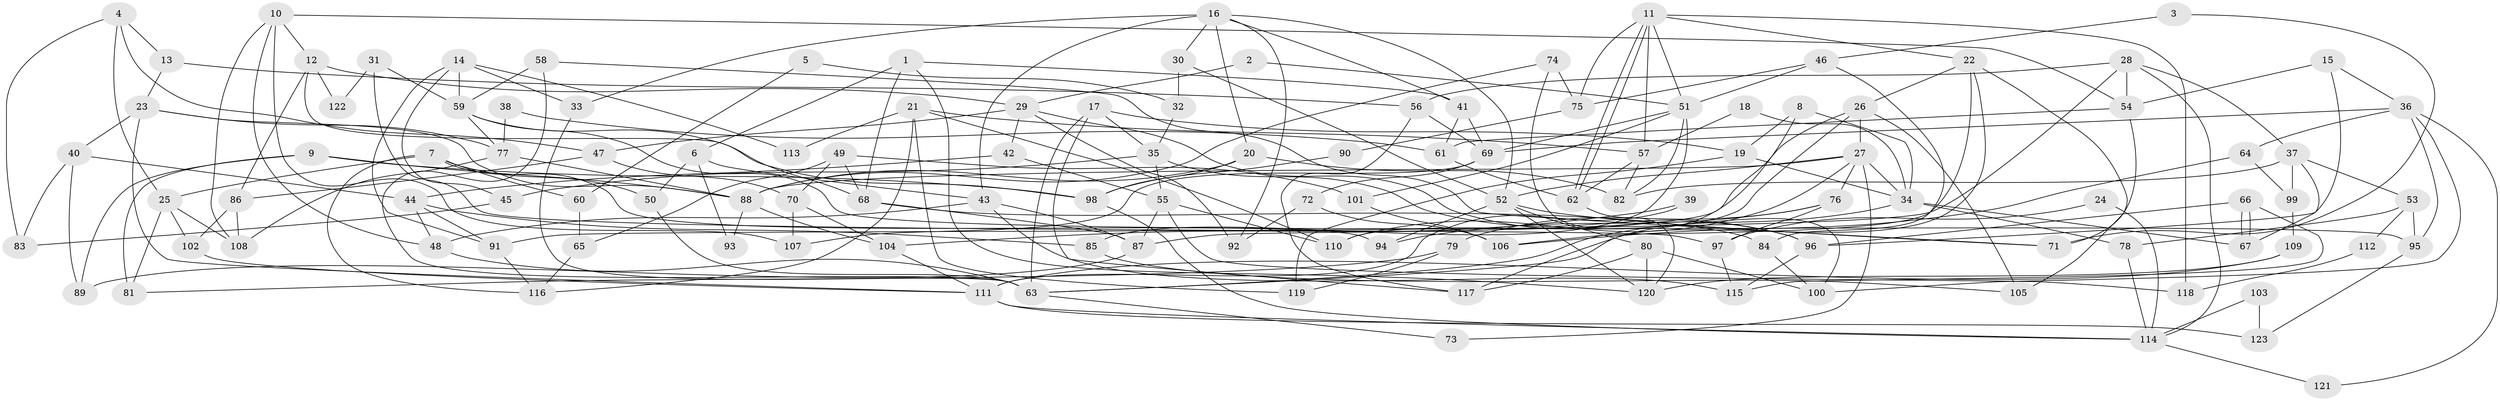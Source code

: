 // coarse degree distribution, {9: 0.023255813953488372, 7: 0.12790697674418605, 4: 0.19767441860465115, 10: 0.011627906976744186, 2: 0.10465116279069768, 8: 0.03488372093023256, 11: 0.011627906976744186, 5: 0.18604651162790697, 6: 0.046511627906976744, 13: 0.011627906976744186, 3: 0.2441860465116279}
// Generated by graph-tools (version 1.1) at 2025/19/03/04/25 18:19:00]
// undirected, 123 vertices, 246 edges
graph export_dot {
graph [start="1"]
  node [color=gray90,style=filled];
  1;
  2;
  3;
  4;
  5;
  6;
  7;
  8;
  9;
  10;
  11;
  12;
  13;
  14;
  15;
  16;
  17;
  18;
  19;
  20;
  21;
  22;
  23;
  24;
  25;
  26;
  27;
  28;
  29;
  30;
  31;
  32;
  33;
  34;
  35;
  36;
  37;
  38;
  39;
  40;
  41;
  42;
  43;
  44;
  45;
  46;
  47;
  48;
  49;
  50;
  51;
  52;
  53;
  54;
  55;
  56;
  57;
  58;
  59;
  60;
  61;
  62;
  63;
  64;
  65;
  66;
  67;
  68;
  69;
  70;
  71;
  72;
  73;
  74;
  75;
  76;
  77;
  78;
  79;
  80;
  81;
  82;
  83;
  84;
  85;
  86;
  87;
  88;
  89;
  90;
  91;
  92;
  93;
  94;
  95;
  96;
  97;
  98;
  99;
  100;
  101;
  102;
  103;
  104;
  105;
  106;
  107;
  108;
  109;
  110;
  111;
  112;
  113;
  114;
  115;
  116;
  117;
  118;
  119;
  120;
  121;
  122;
  123;
  1 -- 6;
  1 -- 120;
  1 -- 41;
  1 -- 68;
  2 -- 29;
  2 -- 51;
  3 -- 71;
  3 -- 46;
  4 -- 13;
  4 -- 47;
  4 -- 25;
  4 -- 83;
  5 -- 32;
  5 -- 60;
  6 -- 50;
  6 -- 43;
  6 -- 93;
  7 -- 25;
  7 -- 94;
  7 -- 50;
  7 -- 60;
  7 -- 116;
  8 -- 19;
  8 -- 117;
  8 -- 34;
  9 -- 88;
  9 -- 98;
  9 -- 81;
  9 -- 89;
  10 -- 54;
  10 -- 108;
  10 -- 12;
  10 -- 48;
  10 -- 107;
  11 -- 51;
  11 -- 62;
  11 -- 62;
  11 -- 22;
  11 -- 57;
  11 -- 75;
  11 -- 118;
  12 -- 29;
  12 -- 86;
  12 -- 98;
  12 -- 122;
  13 -- 23;
  13 -- 56;
  14 -- 33;
  14 -- 59;
  14 -- 45;
  14 -- 91;
  14 -- 113;
  15 -- 96;
  15 -- 54;
  15 -- 36;
  16 -- 43;
  16 -- 20;
  16 -- 30;
  16 -- 33;
  16 -- 41;
  16 -- 52;
  16 -- 92;
  17 -- 35;
  17 -- 63;
  17 -- 19;
  17 -- 117;
  18 -- 34;
  18 -- 57;
  19 -- 34;
  19 -- 119;
  20 -- 88;
  20 -- 98;
  20 -- 82;
  21 -- 110;
  21 -- 57;
  21 -- 113;
  21 -- 116;
  21 -- 119;
  22 -- 63;
  22 -- 26;
  22 -- 105;
  22 -- 106;
  23 -- 40;
  23 -- 88;
  23 -- 77;
  23 -- 111;
  24 -- 114;
  24 -- 97;
  25 -- 108;
  25 -- 81;
  25 -- 102;
  26 -- 105;
  26 -- 27;
  26 -- 87;
  26 -- 110;
  27 -- 88;
  27 -- 34;
  27 -- 52;
  27 -- 73;
  27 -- 76;
  27 -- 110;
  28 -- 91;
  28 -- 114;
  28 -- 37;
  28 -- 54;
  28 -- 56;
  29 -- 96;
  29 -- 92;
  29 -- 42;
  29 -- 47;
  30 -- 52;
  30 -- 32;
  31 -- 59;
  31 -- 97;
  31 -- 122;
  32 -- 35;
  33 -- 63;
  34 -- 63;
  34 -- 67;
  34 -- 78;
  35 -- 45;
  35 -- 55;
  35 -- 96;
  36 -- 69;
  36 -- 64;
  36 -- 95;
  36 -- 100;
  36 -- 121;
  37 -- 67;
  37 -- 53;
  37 -- 82;
  37 -- 99;
  38 -- 77;
  38 -- 61;
  39 -- 104;
  39 -- 111;
  40 -- 44;
  40 -- 89;
  40 -- 83;
  41 -- 61;
  41 -- 69;
  42 -- 44;
  42 -- 55;
  43 -- 87;
  43 -- 48;
  43 -- 115;
  44 -- 91;
  44 -- 48;
  44 -- 85;
  45 -- 83;
  46 -- 51;
  46 -- 84;
  46 -- 75;
  47 -- 86;
  47 -- 70;
  48 -- 63;
  49 -- 70;
  49 -- 68;
  49 -- 65;
  49 -- 101;
  50 -- 63;
  51 -- 69;
  51 -- 82;
  51 -- 85;
  51 -- 101;
  52 -- 71;
  52 -- 80;
  52 -- 94;
  52 -- 120;
  53 -- 95;
  53 -- 78;
  53 -- 112;
  54 -- 61;
  54 -- 71;
  55 -- 110;
  55 -- 87;
  55 -- 118;
  56 -- 117;
  56 -- 69;
  57 -- 82;
  57 -- 62;
  58 -- 59;
  58 -- 71;
  58 -- 63;
  59 -- 68;
  59 -- 77;
  59 -- 95;
  60 -- 65;
  61 -- 62;
  62 -- 120;
  63 -- 73;
  64 -- 106;
  64 -- 99;
  65 -- 116;
  66 -- 96;
  66 -- 67;
  66 -- 67;
  66 -- 115;
  68 -- 87;
  68 -- 84;
  69 -- 72;
  69 -- 107;
  70 -- 107;
  70 -- 104;
  72 -- 106;
  72 -- 92;
  74 -- 100;
  74 -- 75;
  74 -- 88;
  75 -- 90;
  76 -- 79;
  76 -- 94;
  76 -- 97;
  77 -- 88;
  77 -- 108;
  78 -- 114;
  79 -- 119;
  79 -- 81;
  80 -- 120;
  80 -- 100;
  80 -- 117;
  84 -- 100;
  85 -- 105;
  86 -- 102;
  86 -- 108;
  87 -- 89;
  88 -- 104;
  88 -- 93;
  90 -- 98;
  91 -- 116;
  95 -- 123;
  96 -- 115;
  97 -- 115;
  98 -- 114;
  99 -- 109;
  101 -- 106;
  102 -- 111;
  103 -- 114;
  103 -- 123;
  104 -- 111;
  109 -- 120;
  109 -- 111;
  111 -- 114;
  111 -- 123;
  112 -- 118;
  114 -- 121;
}
